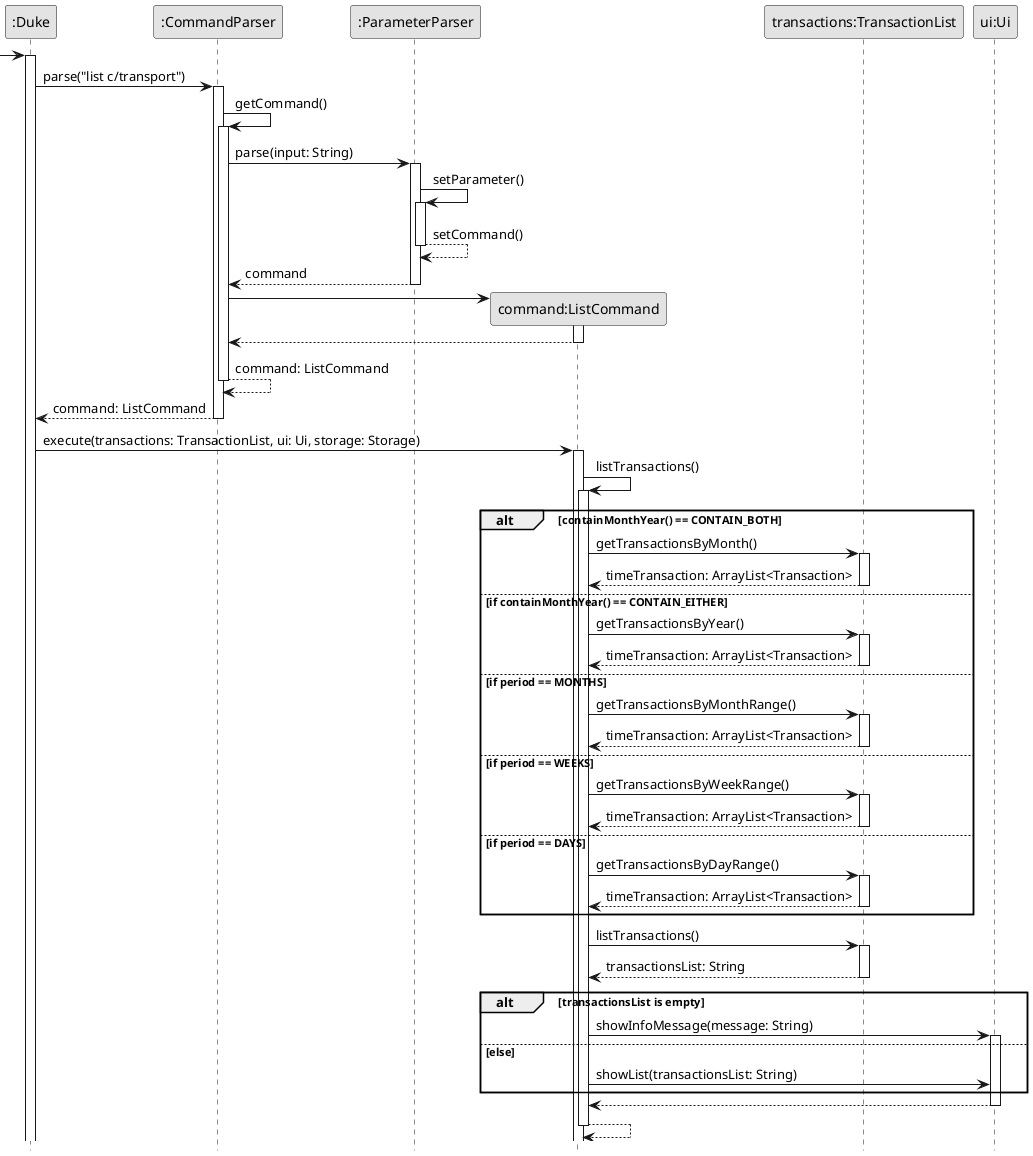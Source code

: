 @startuml
skinparam monochrome true
skinparam shadowing false
'https://plantuml.com/sequence-diagram
hide footbox

Participant ":Duke" as Duke
Participant ":CommandParser" as CommandParser
Participant ":ParameterParser" as ParameterParser
Participant "command:ListCommand" as ListCommand
Participant "transactions:TransactionList" as Transactions
Participant "ui:Ui" as Ui


-> Duke
activate Duke

Duke -> CommandParser:parse("list c/transport")
activate CommandParser


CommandParser -> CommandParser:getCommand()
activate CommandParser


CommandParser -> ParameterParser:parse(input: String)
activate ParameterParser

ParameterParser ->ParameterParser:setParameter()
activate ParameterParser
return setCommand()
return command

create ListCommand
CommandParser -> ListCommand
activate ListCommand
return

return command: ListCommand

return command: ListCommand
deactivate CommandParser

Duke -> ListCommand:execute(transactions: TransactionList, ui: Ui, storage: Storage)
activate ListCommand



ListCommand -> ListCommand:listTransactions()
activate ListCommand

alt containMonthYear() == CONTAIN_BOTH
    ListCommand -> Transactions:getTransactionsByMonth()
    activate Transactions
    return timeTransaction: ArrayList<Transaction>
else if containMonthYear() == CONTAIN_EITHER
    ListCommand -> Transactions:getTransactionsByYear()
    activate Transactions
    return timeTransaction: ArrayList<Transaction>
else if period == MONTHS
    ListCommand -> Transactions:getTransactionsByMonthRange()
    activate Transactions
    return timeTransaction: ArrayList<Transaction>
else if period == WEEKS
    ListCommand -> Transactions:getTransactionsByWeekRange()
    activate Transactions
    return timeTransaction: ArrayList<Transaction>
else if period == DAYS
    ListCommand -> Transactions:getTransactionsByDayRange()
    activate Transactions
    return timeTransaction: ArrayList<Transaction>
end

ListCommand -> Transactions:listTransactions()
activate Transactions
return transactionsList: String


alt transactionsList is empty
    ListCommand -> Ui:showInfoMessage(message: String)
    activate Ui
else else
    ListCommand -> Ui:showList(transactionsList: String)
end

return

return
@enduml